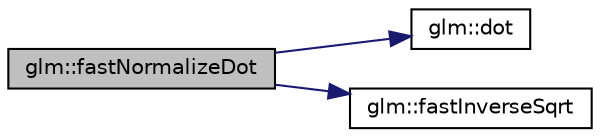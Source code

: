 digraph "glm::fastNormalizeDot"
{
  edge [fontname="Helvetica",fontsize="10",labelfontname="Helvetica",labelfontsize="10"];
  node [fontname="Helvetica",fontsize="10",shape=record];
  rankdir="LR";
  Node1 [label="glm::fastNormalizeDot",height=0.2,width=0.4,color="black", fillcolor="grey75", style="filled", fontcolor="black"];
  Node1 -> Node2 [color="midnightblue",fontsize="10",style="solid",fontname="Helvetica"];
  Node2 [label="glm::dot",height=0.2,width=0.4,color="black", fillcolor="white", style="filled",URL="$group__core__func__geometric.html#ga05244a4e222740e5e38abe91fc51df79"];
  Node1 -> Node3 [color="midnightblue",fontsize="10",style="solid",fontname="Helvetica"];
  Node3 [label="glm::fastInverseSqrt",height=0.2,width=0.4,color="black", fillcolor="white", style="filled",URL="$group__gtx__fast__square__root.html#ga49dd9caa2853398474e5aae377259a22"];
}
